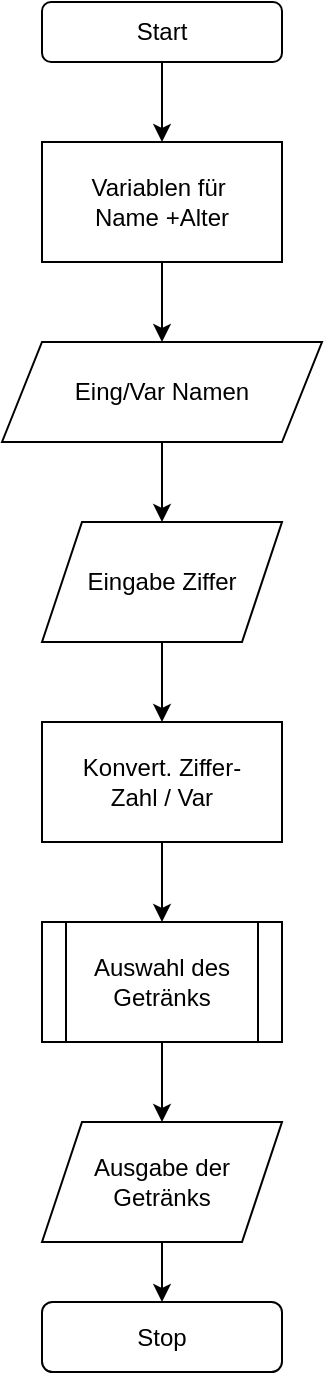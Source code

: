 <mxfile>
    <diagram id="Rhxe3BixDLQJ_bjV6roR" name="Page-1">
        <mxGraphModel dx="1376" dy="607" grid="1" gridSize="10" guides="1" tooltips="1" connect="1" arrows="1" fold="1" page="1" pageScale="1" pageWidth="827" pageHeight="1169" math="0" shadow="0">
            <root>
                <mxCell id="0"/>
                <mxCell id="1" parent="0"/>
                <mxCell id="5" value="Stop" style="rounded=1;whiteSpace=wrap;html=1;" vertex="1" parent="1">
                    <mxGeometry x="340" y="660" width="120" height="35" as="geometry"/>
                </mxCell>
                <mxCell id="14" value="" style="edgeStyle=none;html=1;" edge="1" parent="1" source="6" target="8">
                    <mxGeometry relative="1" as="geometry"/>
                </mxCell>
                <mxCell id="6" value="Start" style="rounded=1;whiteSpace=wrap;html=1;" vertex="1" parent="1">
                    <mxGeometry x="340" y="10" width="120" height="30" as="geometry"/>
                </mxCell>
                <mxCell id="21" value="" style="edgeStyle=none;html=1;" edge="1" parent="1" source="7" target="10">
                    <mxGeometry relative="1" as="geometry"/>
                </mxCell>
                <mxCell id="7" value="Eing/Var Namen" style="shape=parallelogram;perimeter=parallelogramPerimeter;whiteSpace=wrap;html=1;fixedSize=1;" vertex="1" parent="1">
                    <mxGeometry x="320" y="180" width="160" height="50" as="geometry"/>
                </mxCell>
                <mxCell id="20" value="" style="edgeStyle=none;html=1;" edge="1" parent="1" source="8" target="7">
                    <mxGeometry relative="1" as="geometry"/>
                </mxCell>
                <mxCell id="8" value="Variablen für&amp;nbsp;&lt;br&gt;Name +Alter" style="rounded=0;whiteSpace=wrap;html=1;" vertex="1" parent="1">
                    <mxGeometry x="340" y="80" width="120" height="60" as="geometry"/>
                </mxCell>
                <mxCell id="18" value="" style="edgeStyle=none;html=1;" edge="1" parent="1" source="9" target="11">
                    <mxGeometry relative="1" as="geometry"/>
                </mxCell>
                <mxCell id="9" value="Konvert. Ziffer-&lt;br&gt;Zahl / Var" style="rounded=0;whiteSpace=wrap;html=1;" vertex="1" parent="1">
                    <mxGeometry x="340" y="370" width="120" height="60" as="geometry"/>
                </mxCell>
                <mxCell id="19" value="" style="edgeStyle=none;html=1;" edge="1" parent="1" source="10" target="9">
                    <mxGeometry relative="1" as="geometry"/>
                </mxCell>
                <mxCell id="10" value="Eingabe Ziffer" style="shape=parallelogram;perimeter=parallelogramPerimeter;whiteSpace=wrap;html=1;fixedSize=1;" vertex="1" parent="1">
                    <mxGeometry x="340" y="270" width="120" height="60" as="geometry"/>
                </mxCell>
                <mxCell id="17" value="" style="edgeStyle=none;html=1;" edge="1" parent="1" source="11" target="12">
                    <mxGeometry relative="1" as="geometry"/>
                </mxCell>
                <mxCell id="11" value="Auswahl des Getränks" style="shape=process;whiteSpace=wrap;html=1;backgroundOutline=1;" vertex="1" parent="1">
                    <mxGeometry x="340" y="470" width="120" height="60" as="geometry"/>
                </mxCell>
                <mxCell id="16" value="" style="edgeStyle=none;html=1;" edge="1" parent="1" source="12" target="5">
                    <mxGeometry relative="1" as="geometry"/>
                </mxCell>
                <mxCell id="12" value="Ausgabe der Getränks" style="shape=parallelogram;perimeter=parallelogramPerimeter;whiteSpace=wrap;html=1;fixedSize=1;" vertex="1" parent="1">
                    <mxGeometry x="340" y="570" width="120" height="60" as="geometry"/>
                </mxCell>
            </root>
        </mxGraphModel>
    </diagram>
    <diagram id="0yNM22q3vWLsl4Vowmo1" name="Page-2">
        <mxGraphModel dx="329" dy="607" grid="1" gridSize="10" guides="1" tooltips="1" connect="1" arrows="1" fold="1" page="1" pageScale="1" pageWidth="827" pageHeight="1169" math="0" shadow="0">
            <root>
                <mxCell id="0"/>
                <mxCell id="1" parent="0"/>
                <mxCell id="XTZ0TsXO64X7iMNeVGoz-1" value="Stop" style="rounded=1;whiteSpace=wrap;html=1;" vertex="1" parent="1">
                    <mxGeometry x="340" y="710" width="120" height="35" as="geometry"/>
                </mxCell>
                <mxCell id="XTZ0TsXO64X7iMNeVGoz-2" value="" style="edgeStyle=none;html=1;" edge="1" source="XTZ0TsXO64X7iMNeVGoz-3" target="XTZ0TsXO64X7iMNeVGoz-7" parent="1">
                    <mxGeometry relative="1" as="geometry"/>
                </mxCell>
                <mxCell id="XTZ0TsXO64X7iMNeVGoz-3" value="Start" style="rounded=1;whiteSpace=wrap;html=1;" vertex="1" parent="1">
                    <mxGeometry x="340" y="60" width="120" height="30" as="geometry"/>
                </mxCell>
                <mxCell id="XTZ0TsXO64X7iMNeVGoz-4" value="" style="edgeStyle=none;html=1;" edge="1" source="XTZ0TsXO64X7iMNeVGoz-5" target="XTZ0TsXO64X7iMNeVGoz-11" parent="1">
                    <mxGeometry relative="1" as="geometry"/>
                </mxCell>
                <mxCell id="XTZ0TsXO64X7iMNeVGoz-5" value="Eing/Var Namen" style="shape=parallelogram;perimeter=parallelogramPerimeter;whiteSpace=wrap;html=1;fixedSize=1;" vertex="1" parent="1">
                    <mxGeometry x="320" y="230" width="160" height="50" as="geometry"/>
                </mxCell>
                <mxCell id="XTZ0TsXO64X7iMNeVGoz-6" value="" style="edgeStyle=none;html=1;" edge="1" source="XTZ0TsXO64X7iMNeVGoz-7" target="XTZ0TsXO64X7iMNeVGoz-5" parent="1">
                    <mxGeometry relative="1" as="geometry"/>
                </mxCell>
                <mxCell id="XTZ0TsXO64X7iMNeVGoz-7" value="Variablen für&amp;nbsp;&lt;br&gt;Name +Alter" style="rounded=0;whiteSpace=wrap;html=1;" vertex="1" parent="1">
                    <mxGeometry x="340" y="130" width="120" height="60" as="geometry"/>
                </mxCell>
                <mxCell id="XTZ0TsXO64X7iMNeVGoz-8" value="" style="edgeStyle=none;html=1;" edge="1" source="XTZ0TsXO64X7iMNeVGoz-9" target="XTZ0TsXO64X7iMNeVGoz-13" parent="1">
                    <mxGeometry relative="1" as="geometry"/>
                </mxCell>
                <mxCell id="XTZ0TsXO64X7iMNeVGoz-9" value="Konvert. Ziffer-&lt;br&gt;Zahl / Var" style="rounded=0;whiteSpace=wrap;html=1;" vertex="1" parent="1">
                    <mxGeometry x="340" y="420" width="120" height="60" as="geometry"/>
                </mxCell>
                <mxCell id="XTZ0TsXO64X7iMNeVGoz-10" value="" style="edgeStyle=none;html=1;" edge="1" source="XTZ0TsXO64X7iMNeVGoz-11" target="XTZ0TsXO64X7iMNeVGoz-9" parent="1">
                    <mxGeometry relative="1" as="geometry"/>
                </mxCell>
                <mxCell id="XTZ0TsXO64X7iMNeVGoz-11" value="Eingabe Ziffer" style="shape=parallelogram;perimeter=parallelogramPerimeter;whiteSpace=wrap;html=1;fixedSize=1;" vertex="1" parent="1">
                    <mxGeometry x="340" y="320" width="120" height="60" as="geometry"/>
                </mxCell>
                <mxCell id="XTZ0TsXO64X7iMNeVGoz-12" value="" style="edgeStyle=none;html=1;" edge="1" source="XTZ0TsXO64X7iMNeVGoz-13" target="XTZ0TsXO64X7iMNeVGoz-15" parent="1">
                    <mxGeometry relative="1" as="geometry"/>
                </mxCell>
                <mxCell id="XTZ0TsXO64X7iMNeVGoz-13" value="Auswahl des Getränks" style="shape=process;whiteSpace=wrap;html=1;backgroundOutline=1;" vertex="1" parent="1">
                    <mxGeometry x="340" y="520" width="120" height="60" as="geometry"/>
                </mxCell>
                <mxCell id="XTZ0TsXO64X7iMNeVGoz-14" value="" style="edgeStyle=none;html=1;" edge="1" source="XTZ0TsXO64X7iMNeVGoz-15" target="XTZ0TsXO64X7iMNeVGoz-1" parent="1">
                    <mxGeometry relative="1" as="geometry"/>
                </mxCell>
                <mxCell id="XTZ0TsXO64X7iMNeVGoz-15" value="Ausgabe der Getränks" style="shape=parallelogram;perimeter=parallelogramPerimeter;whiteSpace=wrap;html=1;fixedSize=1;" vertex="1" parent="1">
                    <mxGeometry x="340" y="620" width="120" height="60" as="geometry"/>
                </mxCell>
            </root>
        </mxGraphModel>
    </diagram>
</mxfile>